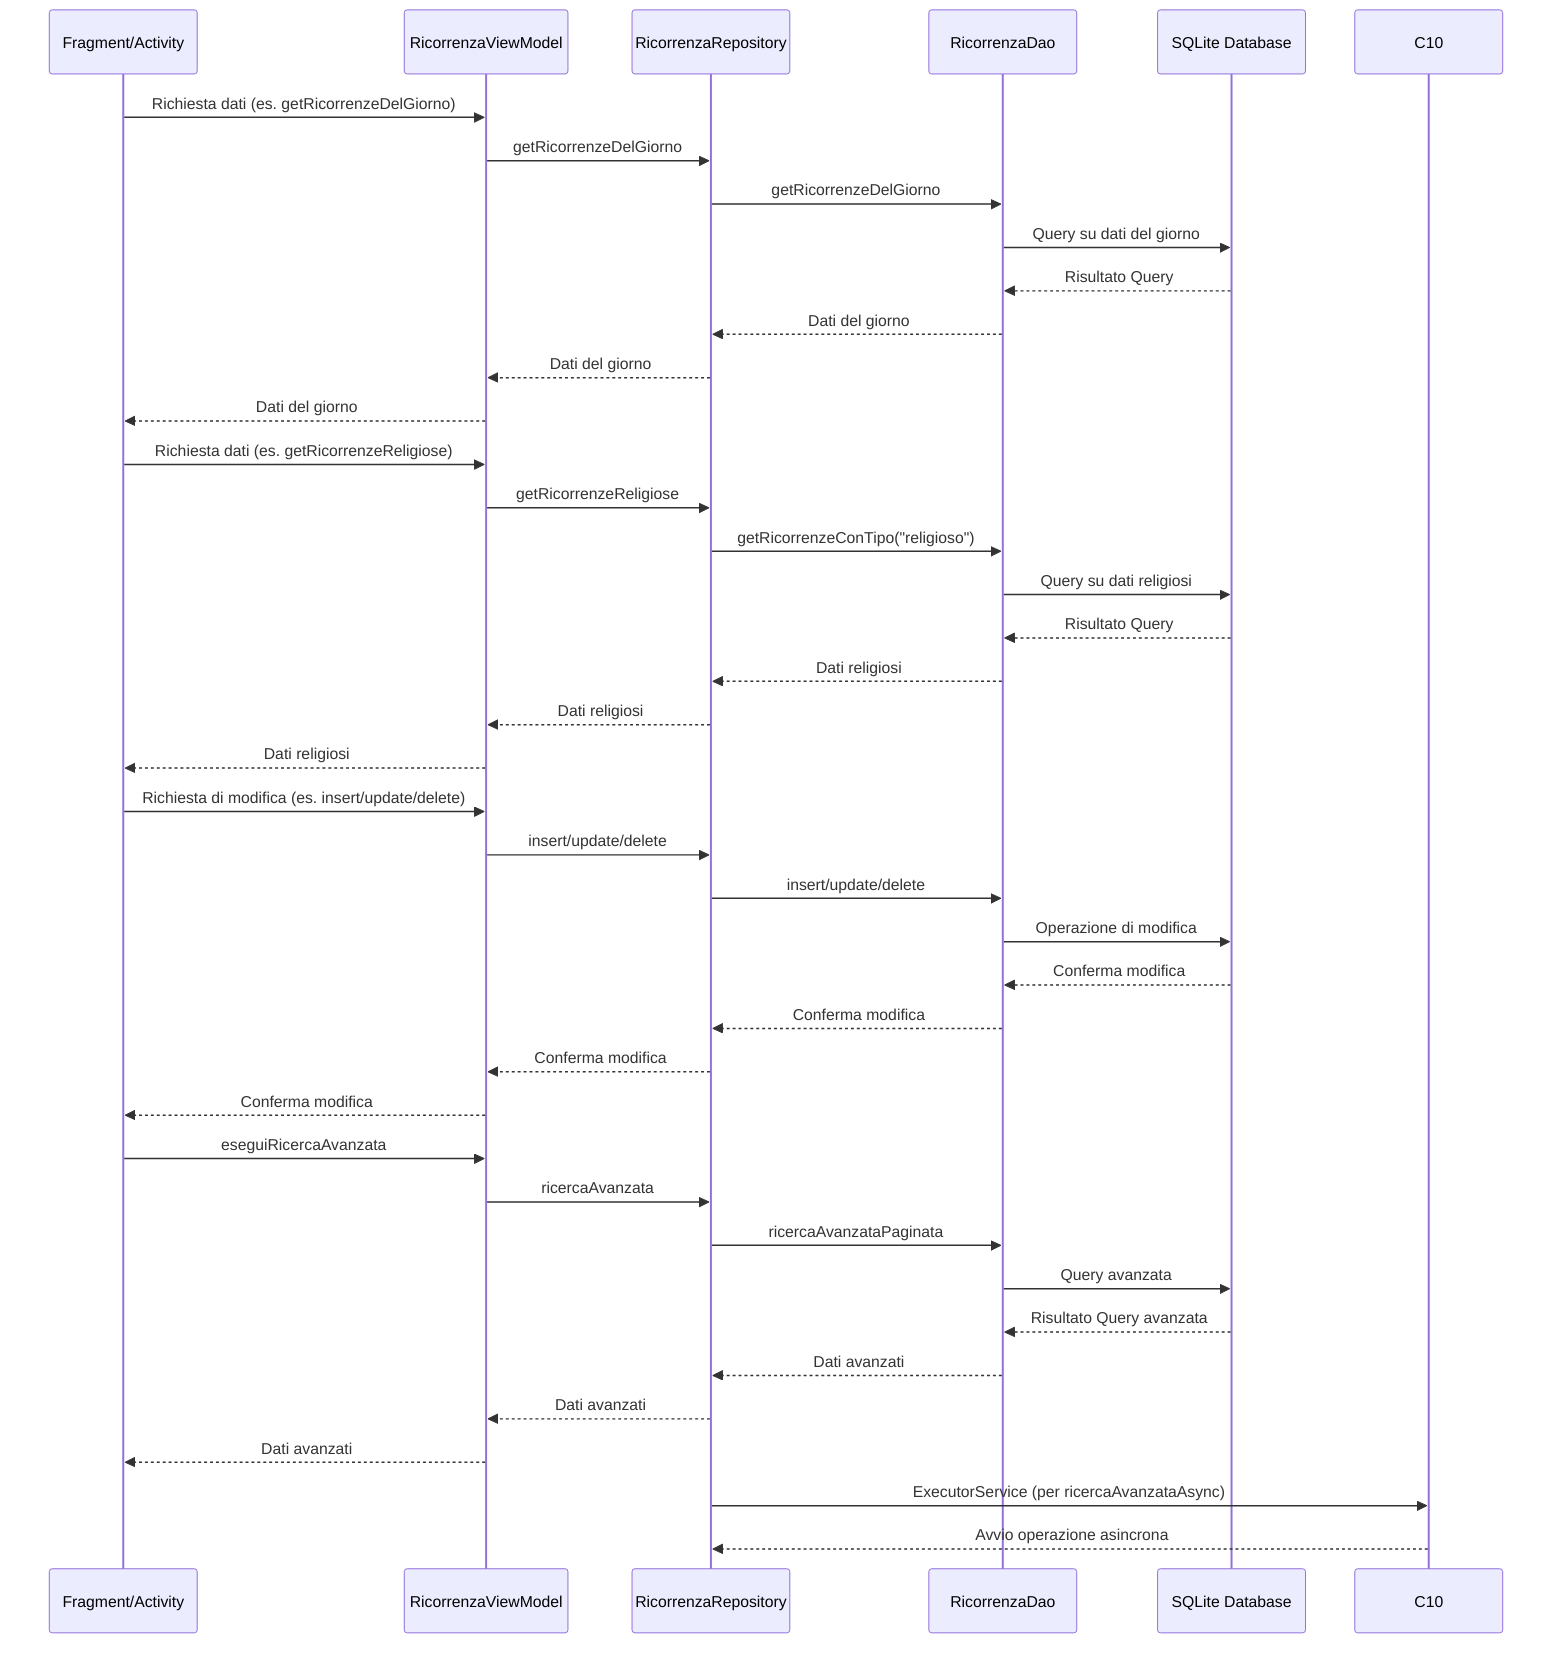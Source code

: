 sequenceDiagram
    participant UI as Fragment/Activity
    participant VM as RicorrenzaViewModel
    participant Repo as RicorrenzaRepository
    participant DAO as RicorrenzaDao
    participant DB as SQLite Database

    %% Flusso principale
    UI ->> VM: Richiesta dati (es. getRicorrenzeDelGiorno)
    VM ->> Repo: getRicorrenzeDelGiorno
    Repo ->> DAO: getRicorrenzeDelGiorno
    DAO ->> DB: Query su dati del giorno
    DB -->> DAO: Risultato Query
    DAO -->> Repo: Dati del giorno
    Repo -->> VM: Dati del giorno
    VM -->> UI: Dati del giorno

    %% Flusso per Ricorrenze Religiose
    UI ->> VM: Richiesta dati (es. getRicorrenzeReligiose)
    VM ->> Repo: getRicorrenzeReligiose
    Repo ->> DAO: getRicorrenzeConTipo("religioso")
    DAO ->> DB: Query su dati religiosi
    DB -->> DAO: Risultato Query
    DAO -->> Repo: Dati religiosi
    Repo -->> VM: Dati religiosi
    VM -->> UI: Dati religiosi

    %% Flusso per inserimento/aggiornamento/cancellazione
    UI ->> VM: Richiesta di modifica (es. insert/update/delete)
    VM ->> Repo: insert/update/delete
    Repo ->> DAO: insert/update/delete
    DAO ->> DB: Operazione di modifica
    DB -->> DAO: Conferma modifica
    DAO -->> Repo: Conferma modifica
    Repo -->> VM: Conferma modifica
    VM -->> UI: Conferma modifica

    %% Flusso di ricerca avanzata
    UI ->> VM: eseguiRicercaAvanzata
    VM ->> Repo: ricercaAvanzata
    Repo ->> DAO: ricercaAvanzataPaginata
    DAO ->> DB: Query avanzata
    DB -->> DAO: Risultato Query avanzata
    DAO -->> Repo: Dati avanzati
    Repo -->> VM: Dati avanzati
    VM -->> UI: Dati avanzati

    %% Operazioni asincrone
    Repo ->> C10: ExecutorService (per ricercaAvanzataAsync)
    C10 -->> Repo: Avvio operazione asincrona